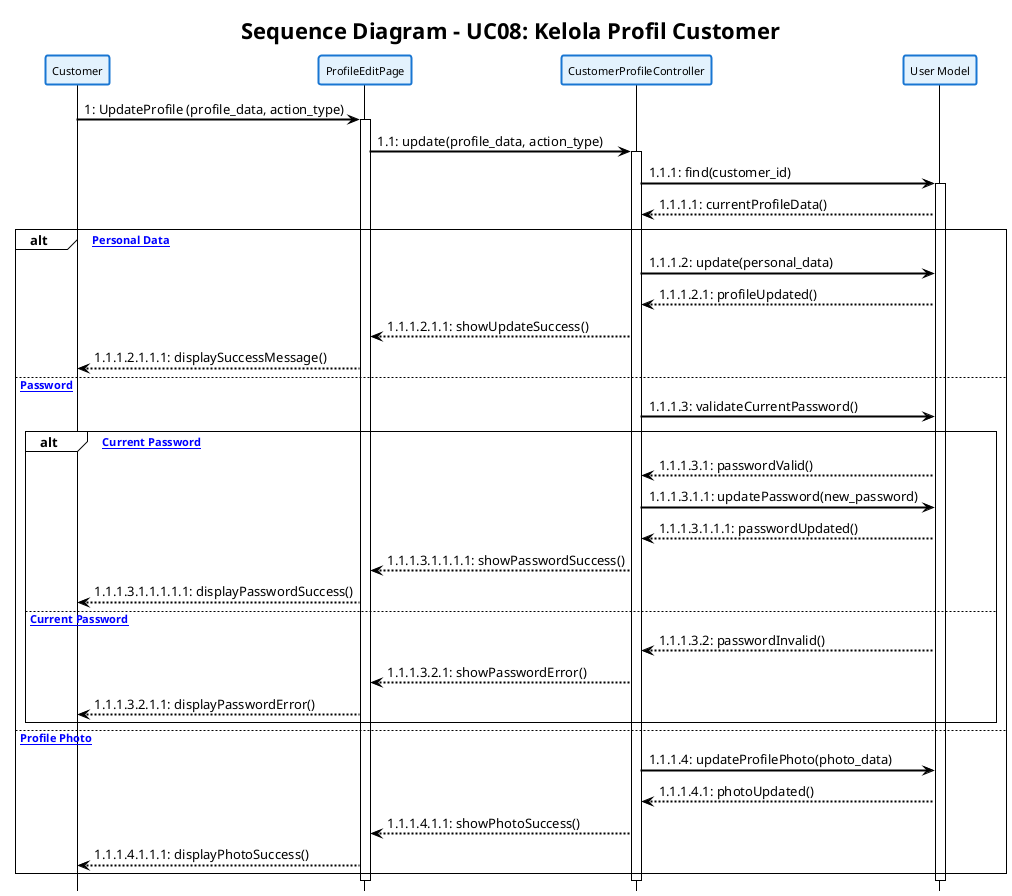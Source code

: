 @startuml

!theme plain
skinparam backgroundColor white
skinparam shadowing false
skinparam handwritten false

' Styling sesuai contoh yang diberikan
skinparam participant {
    BackgroundColor #E3F2FD
    BorderColor #1976D2
    BorderThickness 2
    FontSize 11
}

skinparam arrow {
    Color black
    Thickness 2
}

skinparam sequence {
    ArrowColor black
    ActorBorderColor black
    LifeLineBorderColor black
    ParticipantBorderColor #1976D2
    ParticipantBackgroundColor #E3F2FD
    BoxBorderColor black
}

hide footbox

title **Sequence Diagram - UC08: Kelola Profil Customer**

participant "Customer" as Customer
participant "ProfileEditPage" as ProfilePage
participant "CustomerProfileController" as ProfileCtrl
participant "User Model" as UserModel

Customer -> ProfilePage: 1: UpdateProfile (profile_data, action_type)
activate ProfilePage

ProfilePage -> ProfileCtrl: 1.1: update(profile_data, action_type)
activate ProfileCtrl

ProfileCtrl -> UserModel: 1.1.1: find(customer_id)
activate UserModel

UserModel --> ProfileCtrl: 1.1.1.1: currentProfileData()

alt [Update Personal Data]
    ProfileCtrl -> UserModel: 1.1.1.2: update(personal_data)
    UserModel --> ProfileCtrl: 1.1.1.2.1: profileUpdated()
    ProfileCtrl --> ProfilePage: 1.1.1.2.1.1: showUpdateSuccess()
    ProfilePage --> Customer: 1.1.1.2.1.1.1: displaySuccessMessage()
    
else [Change Password]
    ProfileCtrl -> UserModel: 1.1.1.3: validateCurrentPassword()
    
    alt [Valid Current Password]
        UserModel --> ProfileCtrl: 1.1.1.3.1: passwordValid()
        ProfileCtrl -> UserModel: 1.1.1.3.1.1: updatePassword(new_password)
        UserModel --> ProfileCtrl: 1.1.1.3.1.1.1: passwordUpdated()
        ProfileCtrl --> ProfilePage: 1.1.1.3.1.1.1.1: showPasswordSuccess()
        ProfilePage --> Customer: 1.1.1.3.1.1.1.1.1: displayPasswordSuccess()
    else [Invalid Current Password]
        UserModel --> ProfileCtrl: 1.1.1.3.2: passwordInvalid()
        ProfileCtrl --> ProfilePage: 1.1.1.3.2.1: showPasswordError()
        ProfilePage --> Customer: 1.1.1.3.2.1.1: displayPasswordError()
    end
    
else [Upload Profile Photo]
    ProfileCtrl -> UserModel: 1.1.1.4: updateProfilePhoto(photo_data)
    UserModel --> ProfileCtrl: 1.1.1.4.1: photoUpdated()
    ProfileCtrl --> ProfilePage: 1.1.1.4.1.1: showPhotoSuccess()
    ProfilePage --> Customer: 1.1.1.4.1.1.1: displayPhotoSuccess()
end

deactivate UserModel
deactivate ProfileCtrl
deactivate ProfilePage

@enduml
